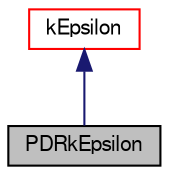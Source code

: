 digraph "PDRkEpsilon"
{
  bgcolor="transparent";
  edge [fontname="FreeSans",fontsize="10",labelfontname="FreeSans",labelfontsize="10"];
  node [fontname="FreeSans",fontsize="10",shape=record];
  Node20 [label="PDRkEpsilon",height=0.2,width=0.4,color="black", fillcolor="grey75", style="filled", fontcolor="black"];
  Node21 -> Node20 [dir="back",color="midnightblue",fontsize="10",style="solid",fontname="FreeSans"];
  Node21 [label="kEpsilon",height=0.2,width=0.4,color="red",URL="$a30734.html",tooltip="Standard k-epsilon turbulence model for compressible flows including rapid distortion theory (RDT) ba..."];
}
